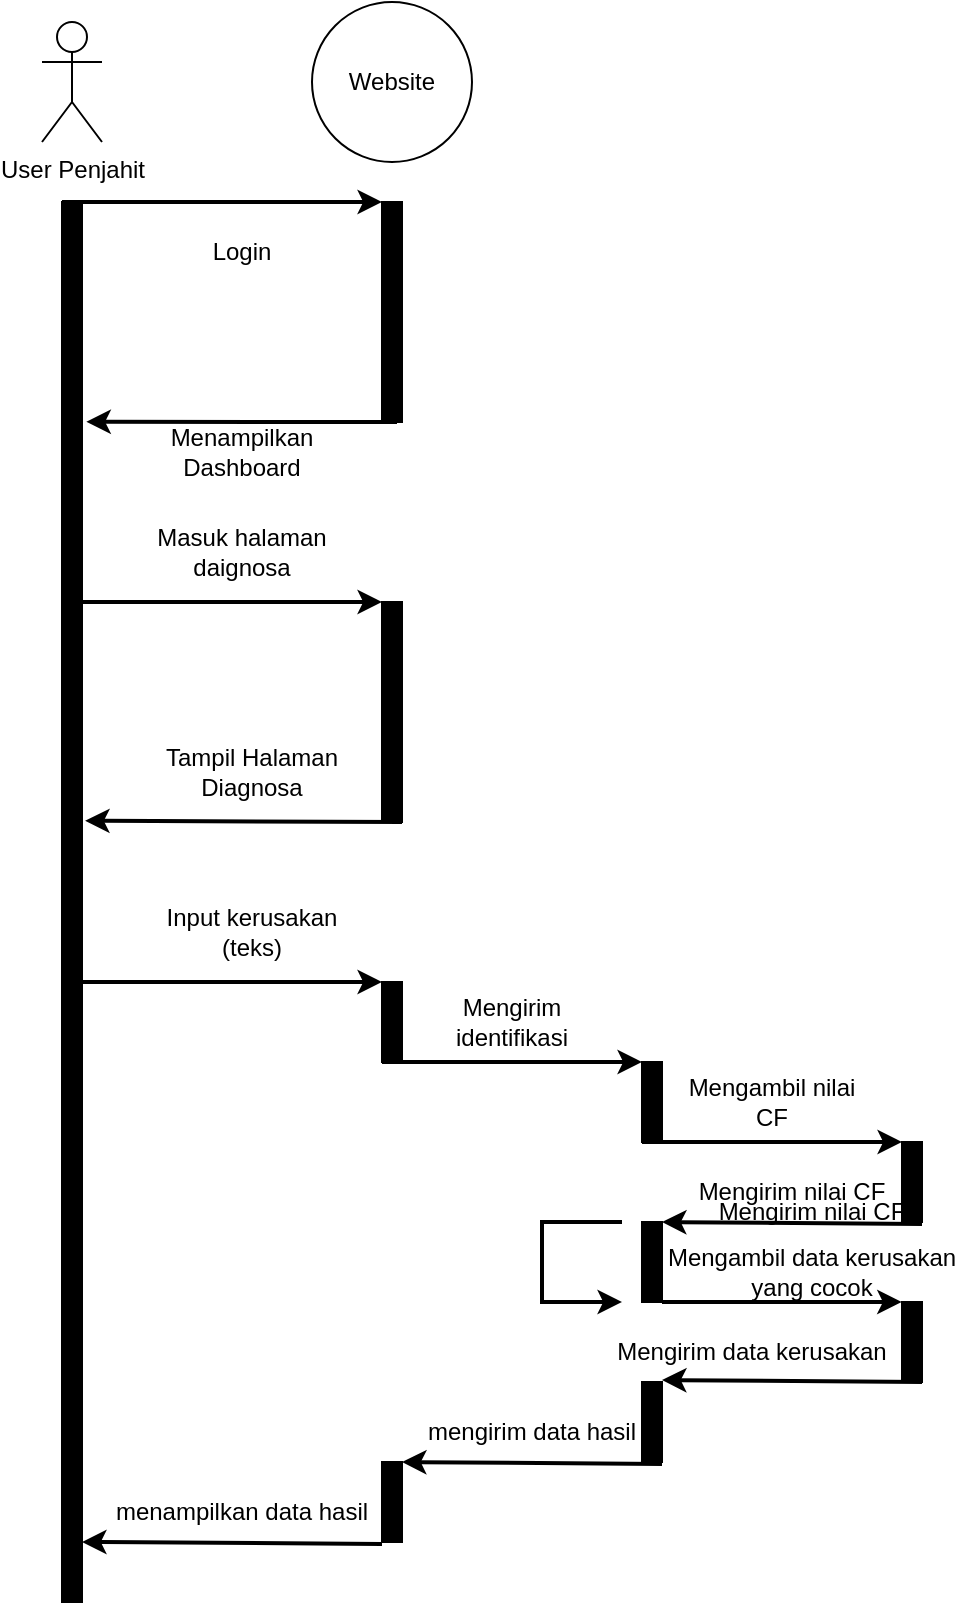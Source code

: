 <mxfile version="22.1.11" type="github">
  <diagram name="Page-1" id="2YBvvXClWsGukQMizWep">
    <mxGraphModel dx="2514" dy="1269" grid="1" gridSize="10" guides="1" tooltips="1" connect="1" arrows="1" fold="1" page="1" pageScale="1" pageWidth="850" pageHeight="1100" math="0" shadow="0">
      <root>
        <mxCell id="0" />
        <mxCell id="1" parent="0" />
        <mxCell id="PoQftCL3mDEPjElPRBC5-1" value="User Penjahit" style="shape=umlActor;verticalLabelPosition=bottom;verticalAlign=top;html=1;outlineConnect=0;" vertex="1" parent="1">
          <mxGeometry x="40" y="60" width="30" height="60" as="geometry" />
        </mxCell>
        <mxCell id="PoQftCL3mDEPjElPRBC5-2" value="" style="rounded=0;whiteSpace=wrap;html=1;fillColor=#000000;" vertex="1" parent="1">
          <mxGeometry x="50" y="150" width="10" height="700" as="geometry" />
        </mxCell>
        <mxCell id="PoQftCL3mDEPjElPRBC5-3" value="" style="endArrow=classic;html=1;rounded=0;strokeWidth=2;" edge="1" parent="1">
          <mxGeometry width="50" height="50" relative="1" as="geometry">
            <mxPoint x="50" y="150" as="sourcePoint" />
            <mxPoint x="210" y="150" as="targetPoint" />
          </mxGeometry>
        </mxCell>
        <mxCell id="PoQftCL3mDEPjElPRBC5-4" value="" style="rounded=0;whiteSpace=wrap;html=1;fillColor=#000000;" vertex="1" parent="1">
          <mxGeometry x="210" y="150" width="10" height="110" as="geometry" />
        </mxCell>
        <mxCell id="PoQftCL3mDEPjElPRBC5-5" value="Website" style="ellipse;whiteSpace=wrap;html=1;aspect=fixed;" vertex="1" parent="1">
          <mxGeometry x="175" y="50" width="80" height="80" as="geometry" />
        </mxCell>
        <mxCell id="PoQftCL3mDEPjElPRBC5-6" value="" style="endArrow=classic;html=1;rounded=0;exitX=0.75;exitY=1;exitDx=0;exitDy=0;strokeWidth=2;entryX=1.218;entryY=0.157;entryDx=0;entryDy=0;entryPerimeter=0;" edge="1" parent="1" source="PoQftCL3mDEPjElPRBC5-4" target="PoQftCL3mDEPjElPRBC5-2">
          <mxGeometry width="50" height="50" relative="1" as="geometry">
            <mxPoint x="230" y="260" as="sourcePoint" />
            <mxPoint x="70" y="260" as="targetPoint" />
          </mxGeometry>
        </mxCell>
        <mxCell id="PoQftCL3mDEPjElPRBC5-7" value="Login" style="text;html=1;strokeColor=none;fillColor=none;align=center;verticalAlign=middle;whiteSpace=wrap;rounded=0;" vertex="1" parent="1">
          <mxGeometry x="110" y="160" width="60" height="30" as="geometry" />
        </mxCell>
        <mxCell id="PoQftCL3mDEPjElPRBC5-8" value="Menampilkan Dashboard" style="text;html=1;strokeColor=none;fillColor=none;align=center;verticalAlign=middle;whiteSpace=wrap;rounded=0;" vertex="1" parent="1">
          <mxGeometry x="110" y="260" width="60" height="30" as="geometry" />
        </mxCell>
        <mxCell id="PoQftCL3mDEPjElPRBC5-9" value="" style="endArrow=classic;html=1;rounded=0;strokeWidth=2;entryX=0;entryY=0;entryDx=0;entryDy=0;" edge="1" parent="1" target="PoQftCL3mDEPjElPRBC5-10">
          <mxGeometry width="50" height="50" relative="1" as="geometry">
            <mxPoint x="60" y="350" as="sourcePoint" />
            <mxPoint x="200" y="350" as="targetPoint" />
          </mxGeometry>
        </mxCell>
        <mxCell id="PoQftCL3mDEPjElPRBC5-10" value="" style="rounded=0;whiteSpace=wrap;html=1;fillColor=#000000;" vertex="1" parent="1">
          <mxGeometry x="210" y="350" width="10" height="110" as="geometry" />
        </mxCell>
        <mxCell id="PoQftCL3mDEPjElPRBC5-14" value="Masuk halaman daignosa" style="text;html=1;strokeColor=none;fillColor=none;align=center;verticalAlign=middle;whiteSpace=wrap;rounded=0;" vertex="1" parent="1">
          <mxGeometry x="85" y="310" width="110" height="30" as="geometry" />
        </mxCell>
        <mxCell id="PoQftCL3mDEPjElPRBC5-15" value="" style="endArrow=classic;html=1;rounded=0;exitX=0.75;exitY=1;exitDx=0;exitDy=0;strokeWidth=2;entryX=1.154;entryY=0.442;entryDx=0;entryDy=0;entryPerimeter=0;" edge="1" parent="1" target="PoQftCL3mDEPjElPRBC5-2">
          <mxGeometry width="50" height="50" relative="1" as="geometry">
            <mxPoint x="220" y="460" as="sourcePoint" />
            <mxPoint x="72" y="460" as="targetPoint" />
          </mxGeometry>
        </mxCell>
        <mxCell id="PoQftCL3mDEPjElPRBC5-16" value="Tampil Halaman&lt;br&gt;Diagnosa" style="text;html=1;strokeColor=none;fillColor=none;align=center;verticalAlign=middle;whiteSpace=wrap;rounded=0;" vertex="1" parent="1">
          <mxGeometry x="90" y="420" width="110" height="30" as="geometry" />
        </mxCell>
        <mxCell id="PoQftCL3mDEPjElPRBC5-18" value="" style="endArrow=classic;html=1;rounded=0;strokeWidth=2;entryX=0;entryY=0;entryDx=0;entryDy=0;entryPerimeter=0;" edge="1" parent="1" target="PoQftCL3mDEPjElPRBC5-20">
          <mxGeometry width="50" height="50" relative="1" as="geometry">
            <mxPoint x="55" y="540" as="sourcePoint" />
            <mxPoint x="205" y="540" as="targetPoint" />
          </mxGeometry>
        </mxCell>
        <mxCell id="PoQftCL3mDEPjElPRBC5-19" value="Input kerusakan (teks)" style="text;html=1;strokeColor=none;fillColor=none;align=center;verticalAlign=middle;whiteSpace=wrap;rounded=0;" vertex="1" parent="1">
          <mxGeometry x="90" y="500" width="110" height="30" as="geometry" />
        </mxCell>
        <mxCell id="PoQftCL3mDEPjElPRBC5-20" value="" style="rounded=0;whiteSpace=wrap;html=1;fillColor=#000000;" vertex="1" parent="1">
          <mxGeometry x="210" y="540" width="10" height="40" as="geometry" />
        </mxCell>
        <mxCell id="PoQftCL3mDEPjElPRBC5-24" value="" style="endArrow=classic;html=1;rounded=0;strokeWidth=2;" edge="1" parent="1">
          <mxGeometry width="50" height="50" relative="1" as="geometry">
            <mxPoint x="210" y="580" as="sourcePoint" />
            <mxPoint x="340" y="580" as="targetPoint" />
          </mxGeometry>
        </mxCell>
        <mxCell id="PoQftCL3mDEPjElPRBC5-25" value="Mengirim identifikasi" style="text;html=1;strokeColor=none;fillColor=none;align=center;verticalAlign=middle;whiteSpace=wrap;rounded=0;" vertex="1" parent="1">
          <mxGeometry x="220" y="545" width="110" height="30" as="geometry" />
        </mxCell>
        <mxCell id="PoQftCL3mDEPjElPRBC5-26" value="" style="rounded=0;whiteSpace=wrap;html=1;fillColor=#000000;" vertex="1" parent="1">
          <mxGeometry x="340" y="580" width="10" height="40" as="geometry" />
        </mxCell>
        <mxCell id="PoQftCL3mDEPjElPRBC5-27" value="Mengambil nilai&lt;br&gt;CF" style="text;html=1;strokeColor=none;fillColor=none;align=center;verticalAlign=middle;whiteSpace=wrap;rounded=0;" vertex="1" parent="1">
          <mxGeometry x="350" y="585" width="110" height="30" as="geometry" />
        </mxCell>
        <mxCell id="PoQftCL3mDEPjElPRBC5-28" value="" style="endArrow=classic;html=1;rounded=0;strokeWidth=2;" edge="1" parent="1">
          <mxGeometry width="50" height="50" relative="1" as="geometry">
            <mxPoint x="340" y="620" as="sourcePoint" />
            <mxPoint x="470" y="620" as="targetPoint" />
          </mxGeometry>
        </mxCell>
        <mxCell id="PoQftCL3mDEPjElPRBC5-29" value="" style="rounded=0;whiteSpace=wrap;html=1;fillColor=#000000;" vertex="1" parent="1">
          <mxGeometry x="470" y="620" width="10" height="40" as="geometry" />
        </mxCell>
        <mxCell id="PoQftCL3mDEPjElPRBC5-33" value="" style="endArrow=classic;html=1;rounded=0;exitX=0.75;exitY=1;exitDx=0;exitDy=0;strokeWidth=2;" edge="1" parent="1">
          <mxGeometry width="50" height="50" relative="1" as="geometry">
            <mxPoint x="480" y="661" as="sourcePoint" />
            <mxPoint x="350" y="660" as="targetPoint" />
          </mxGeometry>
        </mxCell>
        <mxCell id="PoQftCL3mDEPjElPRBC5-34" value="" style="rounded=0;whiteSpace=wrap;html=1;fillColor=#000000;" vertex="1" parent="1">
          <mxGeometry x="340" y="660" width="10" height="40" as="geometry" />
        </mxCell>
        <mxCell id="PoQftCL3mDEPjElPRBC5-35" value="Mengirim nilai CF" style="text;html=1;strokeColor=none;fillColor=none;align=center;verticalAlign=middle;whiteSpace=wrap;rounded=0;" vertex="1" parent="1">
          <mxGeometry x="360" y="630" width="110" height="30" as="geometry" />
        </mxCell>
        <mxCell id="PoQftCL3mDEPjElPRBC5-36" value="" style="endArrow=classic;html=1;rounded=0;strokeWidth=2;entryX=0.799;entryY=1.001;entryDx=0;entryDy=0;entryPerimeter=0;" edge="1" parent="1" target="PoQftCL3mDEPjElPRBC5-37">
          <mxGeometry width="50" height="50" relative="1" as="geometry">
            <mxPoint x="350" y="700" as="sourcePoint" />
            <mxPoint x="480" y="700" as="targetPoint" />
            <Array as="points">
              <mxPoint x="460" y="700" />
            </Array>
          </mxGeometry>
        </mxCell>
        <mxCell id="PoQftCL3mDEPjElPRBC5-37" value="Mengambil data kerusakan yang cocok" style="text;html=1;strokeColor=none;fillColor=none;align=center;verticalAlign=middle;whiteSpace=wrap;rounded=0;" vertex="1" parent="1">
          <mxGeometry x="350" y="670" width="150" height="30" as="geometry" />
        </mxCell>
        <mxCell id="PoQftCL3mDEPjElPRBC5-38" value="" style="rounded=0;whiteSpace=wrap;html=1;fillColor=#000000;" vertex="1" parent="1">
          <mxGeometry x="470" y="700" width="10" height="40" as="geometry" />
        </mxCell>
        <mxCell id="PoQftCL3mDEPjElPRBC5-41" value="" style="endArrow=classic;html=1;rounded=0;strokeWidth=2;" edge="1" parent="1">
          <mxGeometry width="50" height="50" relative="1" as="geometry">
            <mxPoint x="330" y="660" as="sourcePoint" />
            <mxPoint x="330" y="700" as="targetPoint" />
            <Array as="points">
              <mxPoint x="290" y="660" />
              <mxPoint x="290" y="700" />
            </Array>
          </mxGeometry>
        </mxCell>
        <mxCell id="PoQftCL3mDEPjElPRBC5-42" value="Mengirim nilai CF" style="text;html=1;strokeColor=none;fillColor=none;align=center;verticalAlign=middle;whiteSpace=wrap;rounded=0;" vertex="1" parent="1">
          <mxGeometry x="370" y="640" width="110" height="30" as="geometry" />
        </mxCell>
        <mxCell id="PoQftCL3mDEPjElPRBC5-45" value="" style="endArrow=classic;html=1;rounded=0;exitX=0.75;exitY=1;exitDx=0;exitDy=0;strokeWidth=2;" edge="1" parent="1">
          <mxGeometry width="50" height="50" relative="1" as="geometry">
            <mxPoint x="480" y="740" as="sourcePoint" />
            <mxPoint x="350" y="739" as="targetPoint" />
          </mxGeometry>
        </mxCell>
        <mxCell id="PoQftCL3mDEPjElPRBC5-46" value="" style="rounded=0;whiteSpace=wrap;html=1;fillColor=#000000;" vertex="1" parent="1">
          <mxGeometry x="340" y="740" width="10" height="40" as="geometry" />
        </mxCell>
        <mxCell id="PoQftCL3mDEPjElPRBC5-47" value="Mengirim data kerusakan" style="text;html=1;strokeColor=none;fillColor=none;align=center;verticalAlign=middle;whiteSpace=wrap;rounded=0;" vertex="1" parent="1">
          <mxGeometry x="320" y="700" width="150" height="50" as="geometry" />
        </mxCell>
        <mxCell id="PoQftCL3mDEPjElPRBC5-51" value="" style="endArrow=classic;html=1;rounded=0;exitX=0.75;exitY=1;exitDx=0;exitDy=0;strokeWidth=2;" edge="1" parent="1">
          <mxGeometry width="50" height="50" relative="1" as="geometry">
            <mxPoint x="350" y="781" as="sourcePoint" />
            <mxPoint x="220" y="780" as="targetPoint" />
          </mxGeometry>
        </mxCell>
        <mxCell id="PoQftCL3mDEPjElPRBC5-52" value="" style="rounded=0;whiteSpace=wrap;html=1;fillColor=#000000;" vertex="1" parent="1">
          <mxGeometry x="210" y="780" width="10" height="40" as="geometry" />
        </mxCell>
        <mxCell id="PoQftCL3mDEPjElPRBC5-53" value="mengirim data hasil" style="text;html=1;strokeColor=none;fillColor=none;align=center;verticalAlign=middle;whiteSpace=wrap;rounded=0;" vertex="1" parent="1">
          <mxGeometry x="210" y="740" width="150" height="50" as="geometry" />
        </mxCell>
        <mxCell id="PoQftCL3mDEPjElPRBC5-54" value="menampilkan data hasil" style="text;html=1;strokeColor=none;fillColor=none;align=center;verticalAlign=middle;whiteSpace=wrap;rounded=0;" vertex="1" parent="1">
          <mxGeometry x="60" y="780" width="160" height="50" as="geometry" />
        </mxCell>
        <mxCell id="PoQftCL3mDEPjElPRBC5-56" value="" style="endArrow=classic;html=1;rounded=0;exitX=0.75;exitY=1;exitDx=0;exitDy=0;strokeWidth=2;" edge="1" parent="1">
          <mxGeometry width="50" height="50" relative="1" as="geometry">
            <mxPoint x="210" y="821" as="sourcePoint" />
            <mxPoint x="60" y="820" as="targetPoint" />
            <Array as="points">
              <mxPoint x="70" y="820" />
            </Array>
          </mxGeometry>
        </mxCell>
      </root>
    </mxGraphModel>
  </diagram>
</mxfile>
